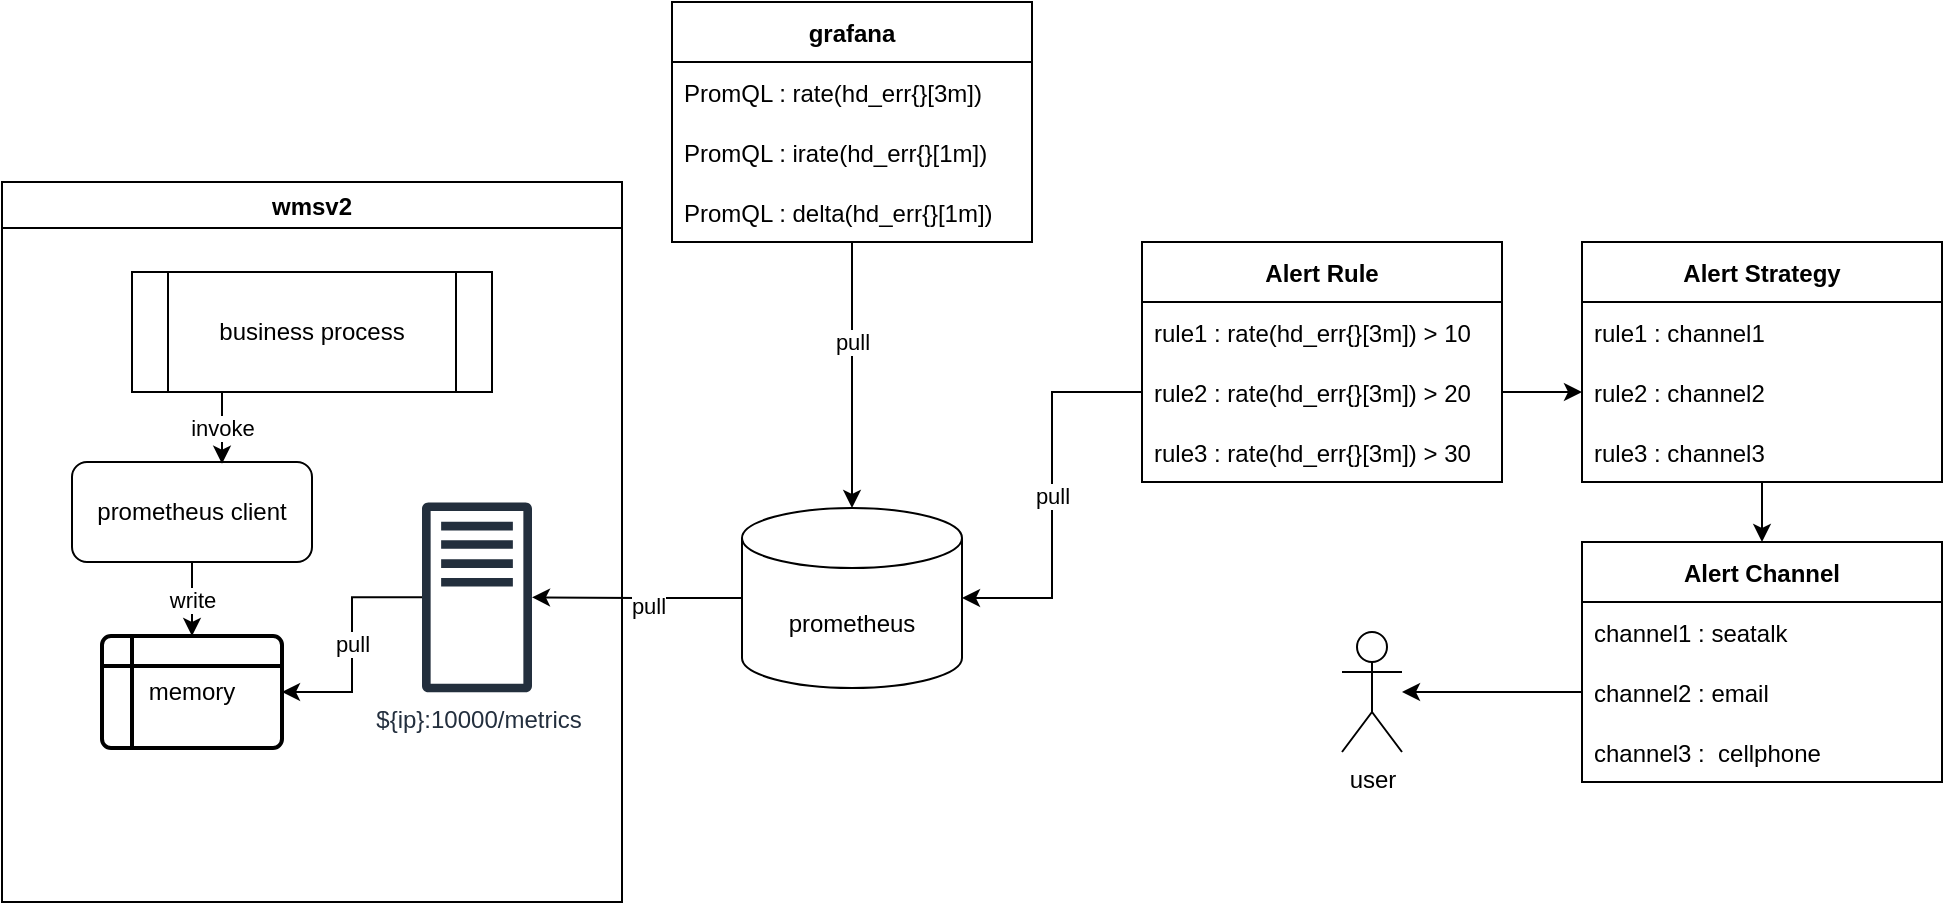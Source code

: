 <mxfile version="18.0.6" type="github">
  <diagram id="Mse-EaMbm8qqgBgw2Oga" name="Page-1">
    <mxGraphModel dx="1188" dy="662" grid="0" gridSize="10" guides="1" tooltips="1" connect="1" arrows="1" fold="1" page="1" pageScale="1" pageWidth="1169" pageHeight="827" math="0" shadow="0">
      <root>
        <mxCell id="0" />
        <mxCell id="1" parent="0" />
        <mxCell id="zIQsstq7fWYLSC2sCHk6-12" style="edgeStyle=orthogonalEdgeStyle;rounded=0;orthogonalLoop=1;jettySize=auto;html=1;" edge="1" parent="1" source="zIQsstq7fWYLSC2sCHk6-1" target="zIQsstq7fWYLSC2sCHk6-5">
          <mxGeometry relative="1" as="geometry" />
        </mxCell>
        <mxCell id="zIQsstq7fWYLSC2sCHk6-13" value="pull" style="edgeLabel;html=1;align=center;verticalAlign=middle;resizable=0;points=[];" vertex="1" connectable="0" parent="zIQsstq7fWYLSC2sCHk6-12">
          <mxGeometry x="-0.111" y="3" relative="1" as="geometry">
            <mxPoint y="1" as="offset" />
          </mxGeometry>
        </mxCell>
        <mxCell id="zIQsstq7fWYLSC2sCHk6-1" value="prometheus" style="shape=cylinder3;whiteSpace=wrap;html=1;boundedLbl=1;backgroundOutline=1;size=15;" vertex="1" parent="1">
          <mxGeometry x="450" y="493" width="110" height="90" as="geometry" />
        </mxCell>
        <mxCell id="zIQsstq7fWYLSC2sCHk6-3" value="wmsv2" style="swimlane;" vertex="1" parent="1">
          <mxGeometry x="80" y="330" width="310" height="360" as="geometry" />
        </mxCell>
        <mxCell id="zIQsstq7fWYLSC2sCHk6-4" value="memory" style="shape=internalStorage;whiteSpace=wrap;html=1;dx=15;dy=15;rounded=1;arcSize=8;strokeWidth=2;" vertex="1" parent="zIQsstq7fWYLSC2sCHk6-3">
          <mxGeometry x="50" y="227" width="90" height="56" as="geometry" />
        </mxCell>
        <mxCell id="zIQsstq7fWYLSC2sCHk6-11" value="pull" style="edgeStyle=orthogonalEdgeStyle;rounded=0;orthogonalLoop=1;jettySize=auto;html=1;" edge="1" parent="zIQsstq7fWYLSC2sCHk6-3" source="zIQsstq7fWYLSC2sCHk6-5" target="zIQsstq7fWYLSC2sCHk6-4">
          <mxGeometry relative="1" as="geometry" />
        </mxCell>
        <mxCell id="zIQsstq7fWYLSC2sCHk6-5" value="${ip}:10000/metrics" style="sketch=0;outlineConnect=0;fontColor=#232F3E;gradientColor=none;fillColor=#232F3D;strokeColor=none;dashed=0;verticalLabelPosition=bottom;verticalAlign=top;align=center;html=1;fontSize=12;fontStyle=0;aspect=fixed;pointerEvents=1;shape=mxgraph.aws4.traditional_server;" vertex="1" parent="zIQsstq7fWYLSC2sCHk6-3">
          <mxGeometry x="210" y="160" width="55" height="95.33" as="geometry" />
        </mxCell>
        <mxCell id="zIQsstq7fWYLSC2sCHk6-9" value="write" style="edgeStyle=orthogonalEdgeStyle;rounded=0;orthogonalLoop=1;jettySize=auto;html=1;exitX=0.5;exitY=1;exitDx=0;exitDy=0;entryX=0.5;entryY=0;entryDx=0;entryDy=0;" edge="1" parent="zIQsstq7fWYLSC2sCHk6-3" source="zIQsstq7fWYLSC2sCHk6-6" target="zIQsstq7fWYLSC2sCHk6-4">
          <mxGeometry relative="1" as="geometry" />
        </mxCell>
        <mxCell id="zIQsstq7fWYLSC2sCHk6-6" value="prometheus client" style="rounded=1;whiteSpace=wrap;html=1;" vertex="1" parent="zIQsstq7fWYLSC2sCHk6-3">
          <mxGeometry x="35" y="140" width="120" height="50" as="geometry" />
        </mxCell>
        <mxCell id="zIQsstq7fWYLSC2sCHk6-8" value="invoke" style="edgeStyle=orthogonalEdgeStyle;rounded=0;orthogonalLoop=1;jettySize=auto;html=1;exitX=0.25;exitY=1;exitDx=0;exitDy=0;entryX=0.625;entryY=0.017;entryDx=0;entryDy=0;entryPerimeter=0;" edge="1" parent="zIQsstq7fWYLSC2sCHk6-3" source="zIQsstq7fWYLSC2sCHk6-7" target="zIQsstq7fWYLSC2sCHk6-6">
          <mxGeometry relative="1" as="geometry" />
        </mxCell>
        <mxCell id="zIQsstq7fWYLSC2sCHk6-7" value="business process" style="shape=process;whiteSpace=wrap;html=1;backgroundOutline=1;" vertex="1" parent="zIQsstq7fWYLSC2sCHk6-3">
          <mxGeometry x="65" y="45" width="180" height="60" as="geometry" />
        </mxCell>
        <mxCell id="zIQsstq7fWYLSC2sCHk6-43" style="edgeStyle=orthogonalEdgeStyle;rounded=0;orthogonalLoop=1;jettySize=auto;html=1;entryX=0.5;entryY=0;entryDx=0;entryDy=0;entryPerimeter=0;" edge="1" parent="1" source="zIQsstq7fWYLSC2sCHk6-16" target="zIQsstq7fWYLSC2sCHk6-1">
          <mxGeometry relative="1" as="geometry" />
        </mxCell>
        <mxCell id="zIQsstq7fWYLSC2sCHk6-44" value="pull" style="edgeLabel;html=1;align=center;verticalAlign=middle;resizable=0;points=[];" vertex="1" connectable="0" parent="zIQsstq7fWYLSC2sCHk6-43">
          <mxGeometry x="-0.248" relative="1" as="geometry">
            <mxPoint as="offset" />
          </mxGeometry>
        </mxCell>
        <mxCell id="zIQsstq7fWYLSC2sCHk6-16" value="grafana" style="swimlane;fontStyle=1;childLayout=stackLayout;horizontal=1;startSize=30;horizontalStack=0;resizeParent=1;resizeParentMax=0;resizeLast=0;collapsible=1;marginBottom=0;" vertex="1" parent="1">
          <mxGeometry x="415" y="240" width="180" height="120" as="geometry" />
        </mxCell>
        <mxCell id="zIQsstq7fWYLSC2sCHk6-17" value="PromQL : rate(hd_err{}[3m])" style="text;strokeColor=none;fillColor=none;align=left;verticalAlign=middle;spacingLeft=4;spacingRight=4;overflow=hidden;points=[[0,0.5],[1,0.5]];portConstraint=eastwest;rotatable=0;" vertex="1" parent="zIQsstq7fWYLSC2sCHk6-16">
          <mxGeometry y="30" width="180" height="30" as="geometry" />
        </mxCell>
        <mxCell id="zIQsstq7fWYLSC2sCHk6-18" value="PromQL : irate(hd_err{}[1m])" style="text;strokeColor=none;fillColor=none;align=left;verticalAlign=middle;spacingLeft=4;spacingRight=4;overflow=hidden;points=[[0,0.5],[1,0.5]];portConstraint=eastwest;rotatable=0;" vertex="1" parent="zIQsstq7fWYLSC2sCHk6-16">
          <mxGeometry y="60" width="180" height="30" as="geometry" />
        </mxCell>
        <mxCell id="zIQsstq7fWYLSC2sCHk6-19" value="PromQL : delta(hd_err{}[1m])" style="text;strokeColor=none;fillColor=none;align=left;verticalAlign=middle;spacingLeft=4;spacingRight=4;overflow=hidden;points=[[0,0.5],[1,0.5]];portConstraint=eastwest;rotatable=0;" vertex="1" parent="zIQsstq7fWYLSC2sCHk6-16">
          <mxGeometry y="90" width="180" height="30" as="geometry" />
        </mxCell>
        <mxCell id="zIQsstq7fWYLSC2sCHk6-25" value="Alert Rule" style="swimlane;fontStyle=1;childLayout=stackLayout;horizontal=1;startSize=30;horizontalStack=0;resizeParent=1;resizeParentMax=0;resizeLast=0;collapsible=1;marginBottom=0;" vertex="1" parent="1">
          <mxGeometry x="650" y="360" width="180" height="120" as="geometry" />
        </mxCell>
        <mxCell id="zIQsstq7fWYLSC2sCHk6-26" value="rule1 : rate(hd_err{}[3m]) &gt; 10" style="text;strokeColor=none;fillColor=none;align=left;verticalAlign=middle;spacingLeft=4;spacingRight=4;overflow=hidden;points=[[0,0.5],[1,0.5]];portConstraint=eastwest;rotatable=0;" vertex="1" parent="zIQsstq7fWYLSC2sCHk6-25">
          <mxGeometry y="30" width="180" height="30" as="geometry" />
        </mxCell>
        <mxCell id="zIQsstq7fWYLSC2sCHk6-27" value="rule2 : rate(hd_err{}[3m]) &gt; 20" style="text;strokeColor=none;fillColor=none;align=left;verticalAlign=middle;spacingLeft=4;spacingRight=4;overflow=hidden;points=[[0,0.5],[1,0.5]];portConstraint=eastwest;rotatable=0;" vertex="1" parent="zIQsstq7fWYLSC2sCHk6-25">
          <mxGeometry y="60" width="180" height="30" as="geometry" />
        </mxCell>
        <mxCell id="zIQsstq7fWYLSC2sCHk6-28" value="rule3 : rate(hd_err{}[3m]) &gt; 30" style="text;strokeColor=none;fillColor=none;align=left;verticalAlign=middle;spacingLeft=4;spacingRight=4;overflow=hidden;points=[[0,0.5],[1,0.5]];portConstraint=eastwest;rotatable=0;" vertex="1" parent="zIQsstq7fWYLSC2sCHk6-25">
          <mxGeometry y="90" width="180" height="30" as="geometry" />
        </mxCell>
        <mxCell id="zIQsstq7fWYLSC2sCHk6-46" style="edgeStyle=orthogonalEdgeStyle;rounded=0;orthogonalLoop=1;jettySize=auto;html=1;entryX=0.5;entryY=0;entryDx=0;entryDy=0;" edge="1" parent="1" source="zIQsstq7fWYLSC2sCHk6-29" target="zIQsstq7fWYLSC2sCHk6-33">
          <mxGeometry relative="1" as="geometry" />
        </mxCell>
        <mxCell id="zIQsstq7fWYLSC2sCHk6-29" value="Alert Strategy" style="swimlane;fontStyle=1;childLayout=stackLayout;horizontal=1;startSize=30;horizontalStack=0;resizeParent=1;resizeParentMax=0;resizeLast=0;collapsible=1;marginBottom=0;" vertex="1" parent="1">
          <mxGeometry x="870" y="360" width="180" height="120" as="geometry" />
        </mxCell>
        <mxCell id="zIQsstq7fWYLSC2sCHk6-30" value="rule1 : channel1" style="text;strokeColor=none;fillColor=none;align=left;verticalAlign=middle;spacingLeft=4;spacingRight=4;overflow=hidden;points=[[0,0.5],[1,0.5]];portConstraint=eastwest;rotatable=0;" vertex="1" parent="zIQsstq7fWYLSC2sCHk6-29">
          <mxGeometry y="30" width="180" height="30" as="geometry" />
        </mxCell>
        <mxCell id="zIQsstq7fWYLSC2sCHk6-31" value="rule2 : channel2" style="text;strokeColor=none;fillColor=none;align=left;verticalAlign=middle;spacingLeft=4;spacingRight=4;overflow=hidden;points=[[0,0.5],[1,0.5]];portConstraint=eastwest;rotatable=0;" vertex="1" parent="zIQsstq7fWYLSC2sCHk6-29">
          <mxGeometry y="60" width="180" height="30" as="geometry" />
        </mxCell>
        <mxCell id="zIQsstq7fWYLSC2sCHk6-32" value="rule3 : channel3" style="text;strokeColor=none;fillColor=none;align=left;verticalAlign=middle;spacingLeft=4;spacingRight=4;overflow=hidden;points=[[0,0.5],[1,0.5]];portConstraint=eastwest;rotatable=0;" vertex="1" parent="zIQsstq7fWYLSC2sCHk6-29">
          <mxGeometry y="90" width="180" height="30" as="geometry" />
        </mxCell>
        <mxCell id="zIQsstq7fWYLSC2sCHk6-33" value="Alert Channel" style="swimlane;fontStyle=1;childLayout=stackLayout;horizontal=1;startSize=30;horizontalStack=0;resizeParent=1;resizeParentMax=0;resizeLast=0;collapsible=1;marginBottom=0;" vertex="1" parent="1">
          <mxGeometry x="870" y="510" width="180" height="120" as="geometry" />
        </mxCell>
        <mxCell id="zIQsstq7fWYLSC2sCHk6-34" value="channel1 : seatalk" style="text;strokeColor=none;fillColor=none;align=left;verticalAlign=middle;spacingLeft=4;spacingRight=4;overflow=hidden;points=[[0,0.5],[1,0.5]];portConstraint=eastwest;rotatable=0;" vertex="1" parent="zIQsstq7fWYLSC2sCHk6-33">
          <mxGeometry y="30" width="180" height="30" as="geometry" />
        </mxCell>
        <mxCell id="zIQsstq7fWYLSC2sCHk6-35" value="channel2 : email" style="text;strokeColor=none;fillColor=none;align=left;verticalAlign=middle;spacingLeft=4;spacingRight=4;overflow=hidden;points=[[0,0.5],[1,0.5]];portConstraint=eastwest;rotatable=0;" vertex="1" parent="zIQsstq7fWYLSC2sCHk6-33">
          <mxGeometry y="60" width="180" height="30" as="geometry" />
        </mxCell>
        <mxCell id="zIQsstq7fWYLSC2sCHk6-36" value="channel3 :  cellphone" style="text;strokeColor=none;fillColor=none;align=left;verticalAlign=middle;spacingLeft=4;spacingRight=4;overflow=hidden;points=[[0,0.5],[1,0.5]];portConstraint=eastwest;rotatable=0;" vertex="1" parent="zIQsstq7fWYLSC2sCHk6-33">
          <mxGeometry y="90" width="180" height="30" as="geometry" />
        </mxCell>
        <mxCell id="zIQsstq7fWYLSC2sCHk6-41" value="pull" style="edgeStyle=orthogonalEdgeStyle;rounded=0;orthogonalLoop=1;jettySize=auto;html=1;exitX=0;exitY=0.5;exitDx=0;exitDy=0;entryX=1;entryY=0.5;entryDx=0;entryDy=0;entryPerimeter=0;" edge="1" parent="1" source="zIQsstq7fWYLSC2sCHk6-27" target="zIQsstq7fWYLSC2sCHk6-1">
          <mxGeometry relative="1" as="geometry" />
        </mxCell>
        <mxCell id="zIQsstq7fWYLSC2sCHk6-45" style="edgeStyle=orthogonalEdgeStyle;rounded=0;orthogonalLoop=1;jettySize=auto;html=1;exitX=1;exitY=0.5;exitDx=0;exitDy=0;entryX=0;entryY=0.5;entryDx=0;entryDy=0;" edge="1" parent="1" source="zIQsstq7fWYLSC2sCHk6-27" target="zIQsstq7fWYLSC2sCHk6-31">
          <mxGeometry relative="1" as="geometry" />
        </mxCell>
        <mxCell id="zIQsstq7fWYLSC2sCHk6-48" value="user" style="shape=umlActor;verticalLabelPosition=bottom;verticalAlign=top;html=1;outlineConnect=0;" vertex="1" parent="1">
          <mxGeometry x="750" y="555" width="30" height="60" as="geometry" />
        </mxCell>
        <mxCell id="zIQsstq7fWYLSC2sCHk6-49" style="edgeStyle=orthogonalEdgeStyle;rounded=0;orthogonalLoop=1;jettySize=auto;html=1;exitX=0;exitY=0.5;exitDx=0;exitDy=0;" edge="1" parent="1" source="zIQsstq7fWYLSC2sCHk6-35" target="zIQsstq7fWYLSC2sCHk6-48">
          <mxGeometry relative="1" as="geometry" />
        </mxCell>
      </root>
    </mxGraphModel>
  </diagram>
</mxfile>
